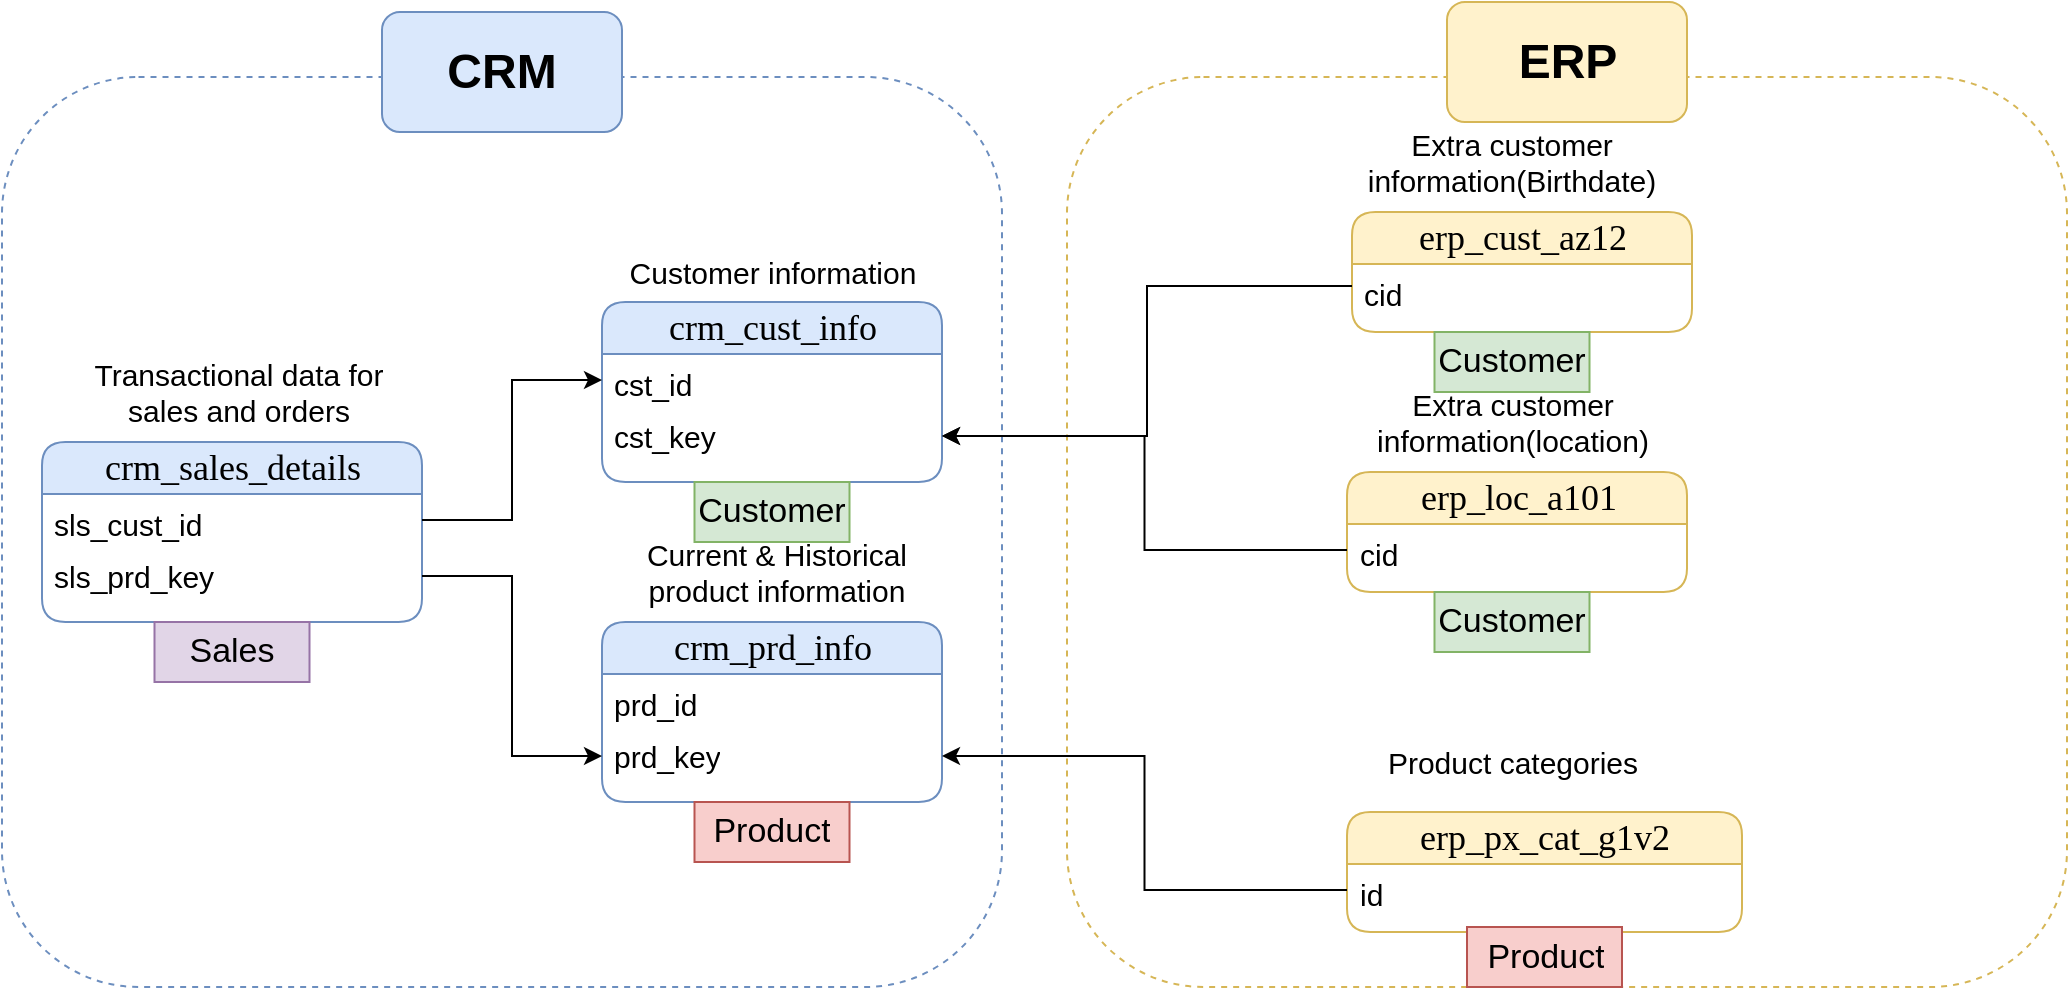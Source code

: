 <mxfile version="26.0.9">
  <diagram name="Page-1" id="b520641d-4fe3-3701-9064-5fc419738815">
    <mxGraphModel dx="1434" dy="836" grid="1" gridSize="10" guides="1" tooltips="1" connect="1" arrows="1" fold="1" page="1" pageScale="1" pageWidth="1100" pageHeight="850" background="none" math="0" shadow="0">
      <root>
        <mxCell id="0" />
        <mxCell id="1" parent="0" />
        <mxCell id="PgRCjoFBR8ErY0SR_Cou-39" value="" style="rounded=1;whiteSpace=wrap;html=1;fillColor=none;strokeColor=#d6b656;dashed=1;" parent="1" vertex="1">
          <mxGeometry x="572.5" y="137.5" width="500" height="455" as="geometry" />
        </mxCell>
        <mxCell id="PgRCjoFBR8ErY0SR_Cou-29" value="" style="rounded=1;whiteSpace=wrap;html=1;fillColor=none;strokeColor=#6c8ebf;dashed=1;" parent="1" vertex="1">
          <mxGeometry x="40" y="137.5" width="500" height="455" as="geometry" />
        </mxCell>
        <mxCell id="21ea969265ad0168-6" value="&lt;font style=&quot;font-size: 18px;&quot;&gt;crm_cust_info&lt;/font&gt;" style="swimlane;html=1;fontStyle=0;childLayout=stackLayout;horizontal=1;startSize=26;fillColor=#dae8fc;horizontalStack=0;resizeParent=1;resizeLast=0;collapsible=1;marginBottom=0;swimlaneFillColor=#ffffff;align=center;rounded=1;shadow=0;comic=0;labelBackgroundColor=none;strokeWidth=1;fontFamily=Verdana;fontSize=12;strokeColor=#6c8ebf;" parent="1" vertex="1">
          <mxGeometry x="340" y="250" width="170" height="90" as="geometry">
            <mxRectangle x="160" y="250" width="90" height="30" as="alternateBounds" />
          </mxGeometry>
        </mxCell>
        <mxCell id="PgRCjoFBR8ErY0SR_Cou-2" value="&lt;font style=&quot;font-size: 15px;&quot;&gt;cst_id&lt;/font&gt;" style="text;html=1;strokeColor=none;fillColor=none;spacingLeft=4;spacingRight=4;whiteSpace=wrap;overflow=hidden;rotatable=0;points=[[0,0.5],[1,0.5]];portConstraint=eastwest;" parent="21ea969265ad0168-6" vertex="1">
          <mxGeometry y="26" width="170" height="26" as="geometry" />
        </mxCell>
        <mxCell id="21ea969265ad0168-7" value="&lt;font style=&quot;font-size: 15px;&quot;&gt;cst_key&lt;/font&gt;" style="text;html=1;strokeColor=none;fillColor=none;spacingLeft=4;spacingRight=4;whiteSpace=wrap;overflow=hidden;rotatable=0;points=[[0,0.5],[1,0.5]];portConstraint=eastwest;" parent="21ea969265ad0168-6" vertex="1">
          <mxGeometry y="52" width="170" height="30" as="geometry" />
        </mxCell>
        <mxCell id="PgRCjoFBR8ErY0SR_Cou-3" value="&lt;font style=&quot;font-size: 15px;&quot;&gt;Customer information&lt;/font&gt;" style="text;html=1;align=center;verticalAlign=middle;whiteSpace=wrap;rounded=0;" parent="1" vertex="1">
          <mxGeometry x="337.5" y="220" width="175" height="30" as="geometry" />
        </mxCell>
        <mxCell id="PgRCjoFBR8ErY0SR_Cou-4" value="&lt;span style=&quot;font-size: 18px;&quot;&gt;crm_prd_info&lt;/span&gt;" style="swimlane;html=1;fontStyle=0;childLayout=stackLayout;horizontal=1;startSize=26;fillColor=#dae8fc;horizontalStack=0;resizeParent=1;resizeLast=0;collapsible=1;marginBottom=0;swimlaneFillColor=#ffffff;align=center;rounded=1;shadow=0;comic=0;labelBackgroundColor=none;strokeWidth=1;fontFamily=Verdana;fontSize=12;strokeColor=#6c8ebf;" parent="1" vertex="1">
          <mxGeometry x="340" y="410" width="170" height="90" as="geometry">
            <mxRectangle x="160" y="250" width="90" height="30" as="alternateBounds" />
          </mxGeometry>
        </mxCell>
        <mxCell id="PgRCjoFBR8ErY0SR_Cou-5" value="&lt;font style=&quot;font-size: 15px;&quot;&gt;prd_id&lt;/font&gt;" style="text;html=1;strokeColor=none;fillColor=none;spacingLeft=4;spacingRight=4;whiteSpace=wrap;overflow=hidden;rotatable=0;points=[[0,0.5],[1,0.5]];portConstraint=eastwest;" parent="PgRCjoFBR8ErY0SR_Cou-4" vertex="1">
          <mxGeometry y="26" width="170" height="26" as="geometry" />
        </mxCell>
        <mxCell id="PgRCjoFBR8ErY0SR_Cou-6" value="&lt;font style=&quot;font-size: 15px;&quot;&gt;prd_key&lt;/font&gt;" style="text;html=1;strokeColor=none;fillColor=none;spacingLeft=4;spacingRight=4;whiteSpace=wrap;overflow=hidden;rotatable=0;points=[[0,0.5],[1,0.5]];portConstraint=eastwest;" parent="PgRCjoFBR8ErY0SR_Cou-4" vertex="1">
          <mxGeometry y="52" width="170" height="30" as="geometry" />
        </mxCell>
        <mxCell id="PgRCjoFBR8ErY0SR_Cou-7" value="&lt;span style=&quot;font-size: 15px;&quot;&gt;Current &amp;amp; Historical product information&lt;/span&gt;" style="text;html=1;align=center;verticalAlign=middle;whiteSpace=wrap;rounded=0;" parent="1" vertex="1">
          <mxGeometry x="340" y="370" width="175" height="30" as="geometry" />
        </mxCell>
        <mxCell id="PgRCjoFBR8ErY0SR_Cou-8" value="&lt;span style=&quot;font-size: 18px;&quot;&gt;crm_sales_details&lt;/span&gt;" style="swimlane;html=1;fontStyle=0;childLayout=stackLayout;horizontal=1;startSize=26;fillColor=#dae8fc;horizontalStack=0;resizeParent=1;resizeLast=0;collapsible=1;marginBottom=0;swimlaneFillColor=#ffffff;align=center;rounded=1;shadow=0;comic=0;labelBackgroundColor=none;strokeWidth=1;fontFamily=Verdana;fontSize=12;strokeColor=#6c8ebf;" parent="1" vertex="1">
          <mxGeometry x="60" y="320" width="190" height="90" as="geometry">
            <mxRectangle x="160" y="250" width="90" height="30" as="alternateBounds" />
          </mxGeometry>
        </mxCell>
        <mxCell id="PgRCjoFBR8ErY0SR_Cou-9" value="&lt;span style=&quot;font-size: 15px;&quot;&gt;sls_cust_id&lt;/span&gt;" style="text;html=1;strokeColor=none;fillColor=none;spacingLeft=4;spacingRight=4;whiteSpace=wrap;overflow=hidden;rotatable=0;points=[[0,0.5],[1,0.5]];portConstraint=eastwest;" parent="PgRCjoFBR8ErY0SR_Cou-8" vertex="1">
          <mxGeometry y="26" width="190" height="26" as="geometry" />
        </mxCell>
        <mxCell id="PgRCjoFBR8ErY0SR_Cou-10" value="&lt;font style=&quot;font-size: 15px;&quot;&gt;sls_prd_key&lt;/font&gt;" style="text;html=1;strokeColor=none;fillColor=none;spacingLeft=4;spacingRight=4;whiteSpace=wrap;overflow=hidden;rotatable=0;points=[[0,0.5],[1,0.5]];portConstraint=eastwest;" parent="PgRCjoFBR8ErY0SR_Cou-8" vertex="1">
          <mxGeometry y="52" width="190" height="30" as="geometry" />
        </mxCell>
        <mxCell id="PgRCjoFBR8ErY0SR_Cou-11" value="&lt;font style=&quot;font-size: 15px;&quot;&gt;Transactional data for sales and orders&lt;/font&gt;" style="text;html=1;align=center;verticalAlign=middle;whiteSpace=wrap;rounded=0;" parent="1" vertex="1">
          <mxGeometry x="71.25" y="280" width="175" height="30" as="geometry" />
        </mxCell>
        <mxCell id="PgRCjoFBR8ErY0SR_Cou-12" style="edgeStyle=orthogonalEdgeStyle;rounded=0;orthogonalLoop=1;jettySize=auto;html=1;entryX=0;entryY=0.5;entryDx=0;entryDy=0;" parent="1" source="PgRCjoFBR8ErY0SR_Cou-9" target="PgRCjoFBR8ErY0SR_Cou-2" edge="1">
          <mxGeometry relative="1" as="geometry" />
        </mxCell>
        <mxCell id="PgRCjoFBR8ErY0SR_Cou-13" style="edgeStyle=orthogonalEdgeStyle;rounded=0;orthogonalLoop=1;jettySize=auto;html=1;" parent="1" source="PgRCjoFBR8ErY0SR_Cou-10" target="PgRCjoFBR8ErY0SR_Cou-6" edge="1">
          <mxGeometry relative="1" as="geometry" />
        </mxCell>
        <mxCell id="PgRCjoFBR8ErY0SR_Cou-14" value="&lt;font style=&quot;font-size: 18px;&quot;&gt;erp_cust_az12&lt;/font&gt;" style="swimlane;html=1;fontStyle=0;childLayout=stackLayout;horizontal=1;startSize=26;fillColor=#fff2cc;horizontalStack=0;resizeParent=1;resizeLast=0;collapsible=1;marginBottom=0;swimlaneFillColor=#ffffff;align=center;rounded=1;shadow=0;comic=0;labelBackgroundColor=none;strokeWidth=1;fontFamily=Verdana;fontSize=12;strokeColor=#d6b656;" parent="1" vertex="1">
          <mxGeometry x="715" y="205" width="170" height="60" as="geometry">
            <mxRectangle x="160" y="250" width="90" height="30" as="alternateBounds" />
          </mxGeometry>
        </mxCell>
        <mxCell id="PgRCjoFBR8ErY0SR_Cou-15" value="&lt;span style=&quot;font-size: 15px;&quot;&gt;cid&lt;/span&gt;" style="text;html=1;strokeColor=none;fillColor=none;spacingLeft=4;spacingRight=4;whiteSpace=wrap;overflow=hidden;rotatable=0;points=[[0,0.5],[1,0.5]];portConstraint=eastwest;" parent="PgRCjoFBR8ErY0SR_Cou-14" vertex="1">
          <mxGeometry y="26" width="170" height="22" as="geometry" />
        </mxCell>
        <mxCell id="PgRCjoFBR8ErY0SR_Cou-17" value="&lt;font style=&quot;font-size: 15px;&quot;&gt;Extra customer information(Birthdate)&lt;/font&gt;" style="text;html=1;align=center;verticalAlign=middle;whiteSpace=wrap;rounded=0;" parent="1" vertex="1">
          <mxGeometry x="700" y="165" width="190" height="30" as="geometry" />
        </mxCell>
        <mxCell id="PgRCjoFBR8ErY0SR_Cou-18" value="&lt;span style=&quot;font-size: 18px;&quot;&gt;erp_loc_a101&lt;/span&gt;" style="swimlane;html=1;fontStyle=0;childLayout=stackLayout;horizontal=1;startSize=26;fillColor=#fff2cc;horizontalStack=0;resizeParent=1;resizeLast=0;collapsible=1;marginBottom=0;swimlaneFillColor=#ffffff;align=center;rounded=1;shadow=0;comic=0;labelBackgroundColor=none;strokeWidth=1;fontFamily=Verdana;fontSize=12;strokeColor=#d6b656;" parent="1" vertex="1">
          <mxGeometry x="712.5" y="335" width="170" height="60" as="geometry">
            <mxRectangle x="160" y="250" width="90" height="30" as="alternateBounds" />
          </mxGeometry>
        </mxCell>
        <mxCell id="PgRCjoFBR8ErY0SR_Cou-19" value="&lt;span style=&quot;font-size: 15px;&quot;&gt;cid&lt;/span&gt;" style="text;html=1;strokeColor=none;fillColor=none;spacingLeft=4;spacingRight=4;whiteSpace=wrap;overflow=hidden;rotatable=0;points=[[0,0.5],[1,0.5]];portConstraint=eastwest;" parent="PgRCjoFBR8ErY0SR_Cou-18" vertex="1">
          <mxGeometry y="26" width="170" height="26" as="geometry" />
        </mxCell>
        <mxCell id="PgRCjoFBR8ErY0SR_Cou-20" value="&lt;span style=&quot;font-size: 15px;&quot;&gt;Extra customer information(location)&lt;/span&gt;" style="text;html=1;align=center;verticalAlign=middle;whiteSpace=wrap;rounded=0;" parent="1" vertex="1">
          <mxGeometry x="707.5" y="295" width="175" height="30" as="geometry" />
        </mxCell>
        <mxCell id="PgRCjoFBR8ErY0SR_Cou-23" value="&lt;span style=&quot;font-size: 18px;&quot;&gt;erp_px_cat_g1v2&lt;/span&gt;" style="swimlane;html=1;fontStyle=0;childLayout=stackLayout;horizontal=1;startSize=26;fillColor=#fff2cc;horizontalStack=0;resizeParent=1;resizeLast=0;collapsible=1;marginBottom=0;swimlaneFillColor=#ffffff;align=center;rounded=1;shadow=0;comic=0;labelBackgroundColor=none;strokeWidth=1;fontFamily=Verdana;fontSize=12;strokeColor=#d6b656;" parent="1" vertex="1">
          <mxGeometry x="712.5" y="505" width="197.5" height="60" as="geometry">
            <mxRectangle x="160" y="250" width="90" height="30" as="alternateBounds" />
          </mxGeometry>
        </mxCell>
        <mxCell id="PgRCjoFBR8ErY0SR_Cou-24" value="&lt;span style=&quot;font-size: 15px;&quot;&gt;id&lt;/span&gt;" style="text;html=1;strokeColor=none;fillColor=none;spacingLeft=4;spacingRight=4;whiteSpace=wrap;overflow=hidden;rotatable=0;points=[[0,0.5],[1,0.5]];portConstraint=eastwest;" parent="PgRCjoFBR8ErY0SR_Cou-23" vertex="1">
          <mxGeometry y="26" width="197.5" height="26" as="geometry" />
        </mxCell>
        <mxCell id="PgRCjoFBR8ErY0SR_Cou-25" value="&lt;span style=&quot;font-size: 15px;&quot;&gt;Product categories&lt;/span&gt;" style="text;html=1;align=center;verticalAlign=middle;whiteSpace=wrap;rounded=0;" parent="1" vertex="1">
          <mxGeometry x="707.5" y="465" width="175" height="30" as="geometry" />
        </mxCell>
        <mxCell id="PgRCjoFBR8ErY0SR_Cou-30" value="&lt;font style=&quot;font-size: 24px;&quot;&gt;&lt;b&gt;CRM&lt;/b&gt;&lt;/font&gt;" style="rounded=1;whiteSpace=wrap;html=1;fillColor=#dae8fc;strokeColor=#6c8ebf;" parent="1" vertex="1">
          <mxGeometry x="230" y="105" width="120" height="60" as="geometry" />
        </mxCell>
        <mxCell id="PgRCjoFBR8ErY0SR_Cou-31" value="&lt;span style=&quot;font-size: 24px;&quot;&gt;&lt;b&gt;ERP&lt;/b&gt;&lt;/span&gt;" style="rounded=1;whiteSpace=wrap;html=1;fillColor=#fff2cc;strokeColor=#d6b656;" parent="1" vertex="1">
          <mxGeometry x="762.5" y="100" width="120" height="60" as="geometry" />
        </mxCell>
        <mxCell id="PgRCjoFBR8ErY0SR_Cou-35" style="edgeStyle=orthogonalEdgeStyle;rounded=0;orthogonalLoop=1;jettySize=auto;html=1;" parent="1" source="PgRCjoFBR8ErY0SR_Cou-15" target="21ea969265ad0168-7" edge="1">
          <mxGeometry relative="1" as="geometry" />
        </mxCell>
        <mxCell id="PgRCjoFBR8ErY0SR_Cou-36" style="edgeStyle=orthogonalEdgeStyle;rounded=0;orthogonalLoop=1;jettySize=auto;html=1;entryX=1;entryY=0.5;entryDx=0;entryDy=0;" parent="1" source="PgRCjoFBR8ErY0SR_Cou-19" target="21ea969265ad0168-7" edge="1">
          <mxGeometry relative="1" as="geometry" />
        </mxCell>
        <mxCell id="PgRCjoFBR8ErY0SR_Cou-37" style="edgeStyle=orthogonalEdgeStyle;rounded=0;orthogonalLoop=1;jettySize=auto;html=1;" parent="1" source="PgRCjoFBR8ErY0SR_Cou-24" target="PgRCjoFBR8ErY0SR_Cou-6" edge="1">
          <mxGeometry relative="1" as="geometry" />
        </mxCell>
        <mxCell id="Ropug-XgnjFAu6R9A1aS-1" value="&lt;font style=&quot;font-size: 17px;&quot;&gt;Customer&lt;/font&gt;" style="text;html=1;strokeColor=#82b366;fillColor=#d5e8d4;align=center;verticalAlign=middle;whiteSpace=wrap;overflow=hidden;" vertex="1" parent="1">
          <mxGeometry x="386.25" y="340" width="77.5" height="30" as="geometry" />
        </mxCell>
        <mxCell id="Ropug-XgnjFAu6R9A1aS-2" value="&lt;font style=&quot;font-size: 17px;&quot;&gt;Product&lt;/font&gt;" style="text;html=1;strokeColor=#b85450;fillColor=#f8cecc;align=center;verticalAlign=middle;whiteSpace=wrap;overflow=hidden;" vertex="1" parent="1">
          <mxGeometry x="772.5" y="562.5" width="77.5" height="30" as="geometry" />
        </mxCell>
        <mxCell id="Ropug-XgnjFAu6R9A1aS-3" value="&lt;font style=&quot;font-size: 17px;&quot;&gt;Product&lt;/font&gt;" style="text;html=1;strokeColor=#b85450;fillColor=#f8cecc;align=center;verticalAlign=middle;whiteSpace=wrap;overflow=hidden;" vertex="1" parent="1">
          <mxGeometry x="386.25" y="500" width="77.5" height="30" as="geometry" />
        </mxCell>
        <mxCell id="Ropug-XgnjFAu6R9A1aS-4" value="&lt;font style=&quot;font-size: 17px;&quot;&gt;Customer&lt;/font&gt;" style="text;html=1;strokeColor=#82b366;fillColor=#d5e8d4;align=center;verticalAlign=middle;whiteSpace=wrap;overflow=hidden;" vertex="1" parent="1">
          <mxGeometry x="756.25" y="265" width="77.5" height="30" as="geometry" />
        </mxCell>
        <mxCell id="Ropug-XgnjFAu6R9A1aS-5" value="&lt;font style=&quot;font-size: 17px;&quot;&gt;Customer&lt;/font&gt;" style="text;html=1;strokeColor=#82b366;fillColor=#d5e8d4;align=center;verticalAlign=middle;whiteSpace=wrap;overflow=hidden;" vertex="1" parent="1">
          <mxGeometry x="756.25" y="395" width="77.5" height="30" as="geometry" />
        </mxCell>
        <mxCell id="Ropug-XgnjFAu6R9A1aS-6" value="&lt;font style=&quot;font-size: 17px;&quot;&gt;Sales&lt;/font&gt;" style="text;html=1;strokeColor=#9673a6;fillColor=#e1d5e7;align=center;verticalAlign=middle;whiteSpace=wrap;overflow=hidden;" vertex="1" parent="1">
          <mxGeometry x="116.25" y="410" width="77.5" height="30" as="geometry" />
        </mxCell>
      </root>
    </mxGraphModel>
  </diagram>
</mxfile>
